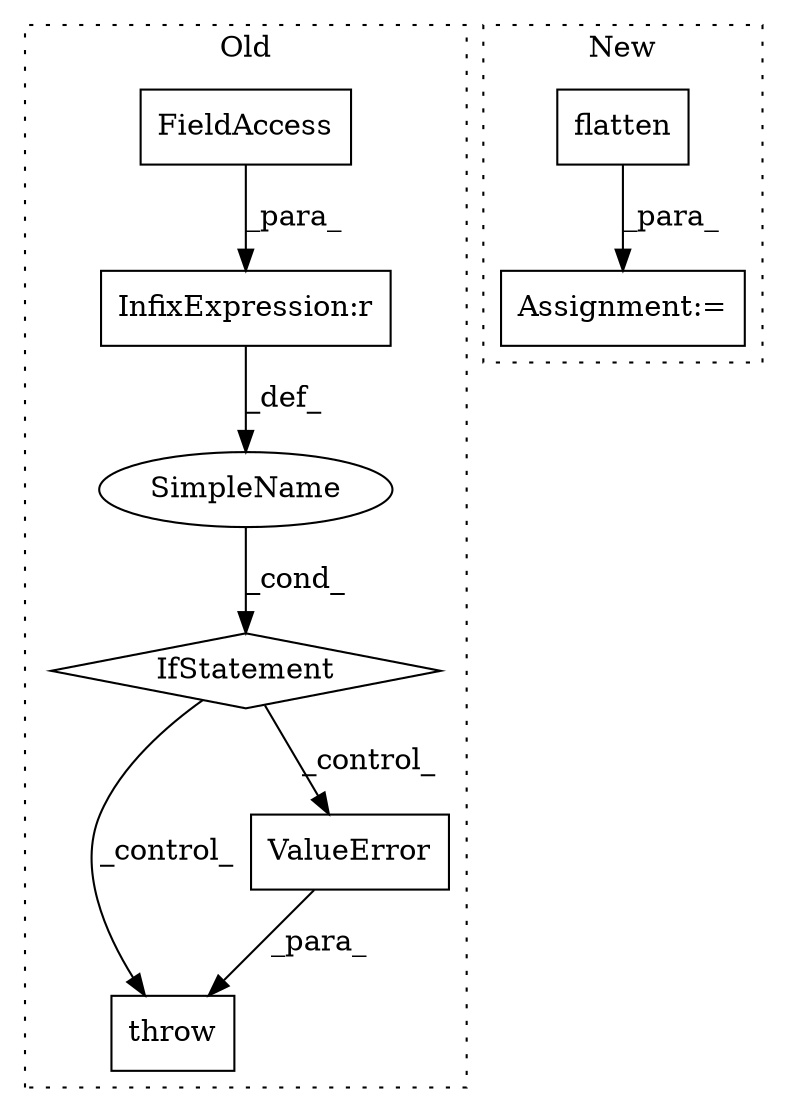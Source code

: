 digraph G {
subgraph cluster0 {
1 [label="throw" a="53" s="4490" l="6" shape="box"];
3 [label="IfStatement" a="25" s="4395,4439" l="4,2" shape="diamond"];
4 [label="SimpleName" a="42" s="" l="" shape="ellipse"];
5 [label="ValueError" a="32" s="4496,4557" l="11,1" shape="box"];
6 [label="InfixExpression:r" a="27" s="4406" l="4" shape="box"];
7 [label="FieldAccess" a="22" s="4410" l="29" shape="box"];
label = "Old";
style="dotted";
}
subgraph cluster1 {
2 [label="flatten" a="32" s="4357,4371" l="8,1" shape="box"];
8 [label="Assignment:=" a="7" s="4386" l="1" shape="box"];
label = "New";
style="dotted";
}
2 -> 8 [label="_para_"];
3 -> 5 [label="_control_"];
3 -> 1 [label="_control_"];
4 -> 3 [label="_cond_"];
5 -> 1 [label="_para_"];
6 -> 4 [label="_def_"];
7 -> 6 [label="_para_"];
}